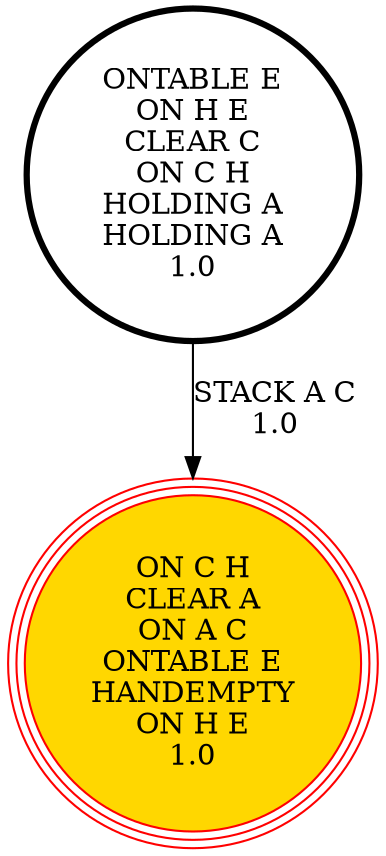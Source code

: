 digraph {
"ONTABLE E\nON H E\nCLEAR C\nON C H\nHOLDING A\nHOLDING A\n1.0\n" -> "ON C H\nCLEAR A\nON A C\nONTABLE E\nHANDEMPTY\nON H E\n1.0\n"[label="STACK A C\n1.0\n"];
"ON C H\nCLEAR A\nON A C\nONTABLE E\nHANDEMPTY\nON H E\n1.0\n" [shape=circle, style=filled color=red, fillcolor=gold, peripheries=3];
"ONTABLE E\nON H E\nCLEAR C\nON C H\nHOLDING A\nHOLDING A\n1.0\n" [shape=circle, penwidth=3];
"ON C H\nCLEAR A\nON A C\nONTABLE E\nHANDEMPTY\nON H E\n1.0\n" [shape=circle, style=filled color=red, fillcolor=gold, peripheries=3];
}
